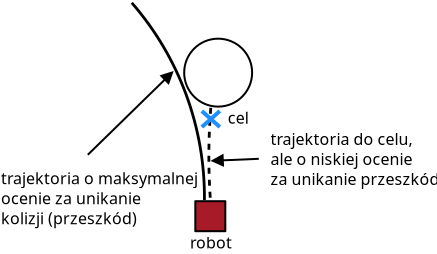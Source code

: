 <?xml version="1.0" encoding="UTF-8"?>
<dia:diagram xmlns:dia="http://www.lysator.liu.se/~alla/dia/">
  <dia:layer name="Tło" visible="true">
    <dia:object type="Standard - Arc" version="0" id="O0">
      <dia:attribute name="obj_pos">
        <dia:point val="12.95,10.9"/>
      </dia:attribute>
      <dia:attribute name="obj_bb">
        <dia:rectangle val="12.782,10.83;13.02,16.389"/>
      </dia:attribute>
      <dia:attribute name="conn_endpoints">
        <dia:point val="12.95,10.9"/>
        <dia:point val="12.927,16.319"/>
      </dia:attribute>
      <dia:attribute name="curve_distance">
        <dia:real val="0.086"/>
      </dia:attribute>
      <dia:attribute name="line_width">
        <dia:real val="0.14"/>
      </dia:attribute>
      <dia:attribute name="line_style">
        <dia:enum val="1"/>
      </dia:attribute>
      <dia:attribute name="dashlength">
        <dia:real val="0.3"/>
      </dia:attribute>
      <dia:connections>
        <dia:connection handle="1" to="O2" connection="8"/>
      </dia:connections>
    </dia:object>
    <dia:object type="Standard - Arc" version="0" id="O1">
      <dia:attribute name="obj_pos">
        <dia:point val="12.927,16.319"/>
      </dia:attribute>
      <dia:attribute name="obj_bb">
        <dia:rectangle val="8.91,5.56;13.017,16.409"/>
      </dia:attribute>
      <dia:attribute name="conn_endpoints">
        <dia:point val="12.927,16.319"/>
        <dia:point val="9,5.65"/>
      </dia:attribute>
      <dia:attribute name="curve_distance">
        <dia:real val="0.965"/>
      </dia:attribute>
      <dia:attribute name="line_width">
        <dia:real val="0.14"/>
      </dia:attribute>
      <dia:connections>
        <dia:connection handle="0" to="O2" connection="8"/>
      </dia:connections>
    </dia:object>
    <dia:object type="Standard - Box" version="0" id="O2">
      <dia:attribute name="obj_pos">
        <dia:point val="12.177,15.569"/>
      </dia:attribute>
      <dia:attribute name="obj_bb">
        <dia:rectangle val="12.127,15.519;13.727,17.119"/>
      </dia:attribute>
      <dia:attribute name="elem_corner">
        <dia:point val="12.177,15.569"/>
      </dia:attribute>
      <dia:attribute name="elem_width">
        <dia:real val="1.5"/>
      </dia:attribute>
      <dia:attribute name="elem_height">
        <dia:real val="1.5"/>
      </dia:attribute>
      <dia:attribute name="inner_color">
        <dia:color val="#a71a28"/>
      </dia:attribute>
      <dia:attribute name="show_background">
        <dia:boolean val="true"/>
      </dia:attribute>
      <dia:attribute name="corner_radius">
        <dia:real val="1.175e-38"/>
      </dia:attribute>
      <dia:attribute name="aspect">
        <dia:enum val="2"/>
      </dia:attribute>
    </dia:object>
    <dia:object type="Standard - Text" version="1" id="O3">
      <dia:attribute name="obj_pos">
        <dia:point val="11.914,17.939"/>
      </dia:attribute>
      <dia:attribute name="obj_bb">
        <dia:rectangle val="11.914,17.261;13.836,18.434"/>
      </dia:attribute>
      <dia:attribute name="text">
        <dia:composite type="text">
          <dia:attribute name="string">
            <dia:string>#robot#</dia:string>
          </dia:attribute>
          <dia:attribute name="font">
            <dia:font family="sans" style="0" name="Helvetica"/>
          </dia:attribute>
          <dia:attribute name="height">
            <dia:real val="1"/>
          </dia:attribute>
          <dia:attribute name="pos">
            <dia:point val="11.914,17.939"/>
          </dia:attribute>
          <dia:attribute name="color">
            <dia:color val="#000000"/>
          </dia:attribute>
          <dia:attribute name="alignment">
            <dia:enum val="0"/>
          </dia:attribute>
        </dia:composite>
      </dia:attribute>
      <dia:attribute name="valign">
        <dia:enum val="3"/>
      </dia:attribute>
    </dia:object>
    <dia:object type="Standard - Line" version="0" id="O4">
      <dia:attribute name="obj_pos">
        <dia:point val="12.501,11.062"/>
      </dia:attribute>
      <dia:attribute name="obj_bb">
        <dia:rectangle val="12.36,10.921;13.542,12.003"/>
      </dia:attribute>
      <dia:attribute name="conn_endpoints">
        <dia:point val="12.501,11.062"/>
        <dia:point val="13.401,11.862"/>
      </dia:attribute>
      <dia:attribute name="numcp">
        <dia:int val="1"/>
      </dia:attribute>
      <dia:attribute name="line_color">
        <dia:color val="#1e90ff"/>
      </dia:attribute>
      <dia:attribute name="line_width">
        <dia:real val="0.2"/>
      </dia:attribute>
    </dia:object>
    <dia:object type="Standard - Line" version="0" id="O5">
      <dia:attribute name="obj_pos">
        <dia:point val="13.401,11.062"/>
      </dia:attribute>
      <dia:attribute name="obj_bb">
        <dia:rectangle val="12.36,10.921;13.542,12.003"/>
      </dia:attribute>
      <dia:attribute name="conn_endpoints">
        <dia:point val="13.401,11.062"/>
        <dia:point val="12.501,11.862"/>
      </dia:attribute>
      <dia:attribute name="numcp">
        <dia:int val="1"/>
      </dia:attribute>
      <dia:attribute name="line_color">
        <dia:color val="#1e90ff"/>
      </dia:attribute>
      <dia:attribute name="line_width">
        <dia:real val="0.2"/>
      </dia:attribute>
    </dia:object>
    <dia:object type="Standard - Text" version="1" id="O6">
      <dia:attribute name="obj_pos">
        <dia:point val="13.8,11.7"/>
      </dia:attribute>
      <dia:attribute name="obj_bb">
        <dia:rectangle val="13.779,11.001;14.85,12.238"/>
      </dia:attribute>
      <dia:attribute name="text">
        <dia:composite type="text">
          <dia:attribute name="string">
            <dia:string>#cel#</dia:string>
          </dia:attribute>
          <dia:attribute name="font">
            <dia:font family="sans" style="0" name="Helvetica"/>
          </dia:attribute>
          <dia:attribute name="height">
            <dia:real val="1"/>
          </dia:attribute>
          <dia:attribute name="pos">
            <dia:point val="13.8,11.7"/>
          </dia:attribute>
          <dia:attribute name="color">
            <dia:color val="#000000"/>
          </dia:attribute>
          <dia:attribute name="alignment">
            <dia:enum val="0"/>
          </dia:attribute>
        </dia:composite>
      </dia:attribute>
      <dia:attribute name="valign">
        <dia:enum val="3"/>
      </dia:attribute>
    </dia:object>
    <dia:object type="Standard - Line" version="0" id="O7">
      <dia:attribute name="obj_pos">
        <dia:point val="13,13.55"/>
      </dia:attribute>
      <dia:attribute name="obj_bb">
        <dia:rectangle val="12.929,13.048;15.402,14.052"/>
      </dia:attribute>
      <dia:attribute name="conn_endpoints">
        <dia:point val="13,13.55"/>
        <dia:point val="15.35,13.45"/>
      </dia:attribute>
      <dia:attribute name="numcp">
        <dia:int val="1"/>
      </dia:attribute>
      <dia:attribute name="start_arrow">
        <dia:enum val="3"/>
      </dia:attribute>
      <dia:attribute name="start_arrow_length">
        <dia:real val="0.5"/>
      </dia:attribute>
      <dia:attribute name="start_arrow_width">
        <dia:real val="0.5"/>
      </dia:attribute>
    </dia:object>
    <dia:object type="Standard - Line" version="0" id="O8">
      <dia:attribute name="obj_pos">
        <dia:point val="11.05,9.1"/>
      </dia:attribute>
      <dia:attribute name="obj_bb">
        <dia:rectangle val="6.729,8.707;11.435,13.321"/>
      </dia:attribute>
      <dia:attribute name="conn_endpoints">
        <dia:point val="11.05,9.1"/>
        <dia:point val="6.8,13.25"/>
      </dia:attribute>
      <dia:attribute name="numcp">
        <dia:int val="1"/>
      </dia:attribute>
      <dia:attribute name="start_arrow">
        <dia:enum val="3"/>
      </dia:attribute>
      <dia:attribute name="start_arrow_length">
        <dia:real val="0.5"/>
      </dia:attribute>
      <dia:attribute name="start_arrow_width">
        <dia:real val="0.5"/>
      </dia:attribute>
    </dia:object>
    <dia:object type="Standard - Text" version="1" id="O9">
      <dia:attribute name="obj_pos">
        <dia:point val="15.939,12.758"/>
      </dia:attribute>
      <dia:attribute name="obj_bb">
        <dia:rectangle val="15.939,12.059;24.012,15.295"/>
      </dia:attribute>
      <dia:attribute name="text">
        <dia:composite type="text">
          <dia:attribute name="string">
            <dia:string>#trajektoria do celu,
ale o niskiej ocenie
za unikanie przeszkód#</dia:string>
          </dia:attribute>
          <dia:attribute name="font">
            <dia:font family="sans" style="0" name="Helvetica"/>
          </dia:attribute>
          <dia:attribute name="height">
            <dia:real val="1"/>
          </dia:attribute>
          <dia:attribute name="pos">
            <dia:point val="15.939,12.758"/>
          </dia:attribute>
          <dia:attribute name="color">
            <dia:color val="#000000"/>
          </dia:attribute>
          <dia:attribute name="alignment">
            <dia:enum val="0"/>
          </dia:attribute>
        </dia:composite>
      </dia:attribute>
      <dia:attribute name="valign">
        <dia:enum val="3"/>
      </dia:attribute>
    </dia:object>
    <dia:object type="Standard - Text" version="1" id="O10">
      <dia:attribute name="obj_pos">
        <dia:point val="2.461,14.72"/>
      </dia:attribute>
      <dia:attribute name="obj_bb">
        <dia:rectangle val="2.461,14.021;12.042,17.258"/>
      </dia:attribute>
      <dia:attribute name="text">
        <dia:composite type="text">
          <dia:attribute name="string">
            <dia:string>#trajektoria o maksymalnej
ocenie za unikanie
kolizji (przeszkód)#</dia:string>
          </dia:attribute>
          <dia:attribute name="font">
            <dia:font family="sans" style="0" name="Helvetica"/>
          </dia:attribute>
          <dia:attribute name="height">
            <dia:real val="1"/>
          </dia:attribute>
          <dia:attribute name="pos">
            <dia:point val="2.461,14.72"/>
          </dia:attribute>
          <dia:attribute name="color">
            <dia:color val="#000000"/>
          </dia:attribute>
          <dia:attribute name="alignment">
            <dia:enum val="0"/>
          </dia:attribute>
        </dia:composite>
      </dia:attribute>
      <dia:attribute name="valign">
        <dia:enum val="3"/>
      </dia:attribute>
    </dia:object>
    <dia:object type="Standard - Ellipse" version="0" id="O11">
      <dia:attribute name="obj_pos">
        <dia:point val="11.62,7.444"/>
      </dia:attribute>
      <dia:attribute name="obj_bb">
        <dia:rectangle val="11.57,7.394;15.066,10.891"/>
      </dia:attribute>
      <dia:attribute name="elem_corner">
        <dia:point val="11.62,7.444"/>
      </dia:attribute>
      <dia:attribute name="elem_width">
        <dia:real val="3.397"/>
      </dia:attribute>
      <dia:attribute name="elem_height">
        <dia:real val="3.397"/>
      </dia:attribute>
      <dia:attribute name="show_background">
        <dia:boolean val="false"/>
      </dia:attribute>
      <dia:attribute name="aspect">
        <dia:enum val="2"/>
      </dia:attribute>
    </dia:object>
  </dia:layer>
</dia:diagram>
